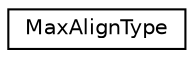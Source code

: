 digraph "Graphical Class Hierarchy"
{
  edge [fontname="Helvetica",fontsize="10",labelfontname="Helvetica",labelfontsize="10"];
  node [fontname="Helvetica",fontsize="10",shape=record];
  rankdir="LR";
  Node0 [label="MaxAlignType",height=0.2,width=0.4,color="black", fillcolor="white", style="filled",URL="$struct_max_align_type.html"];
}
